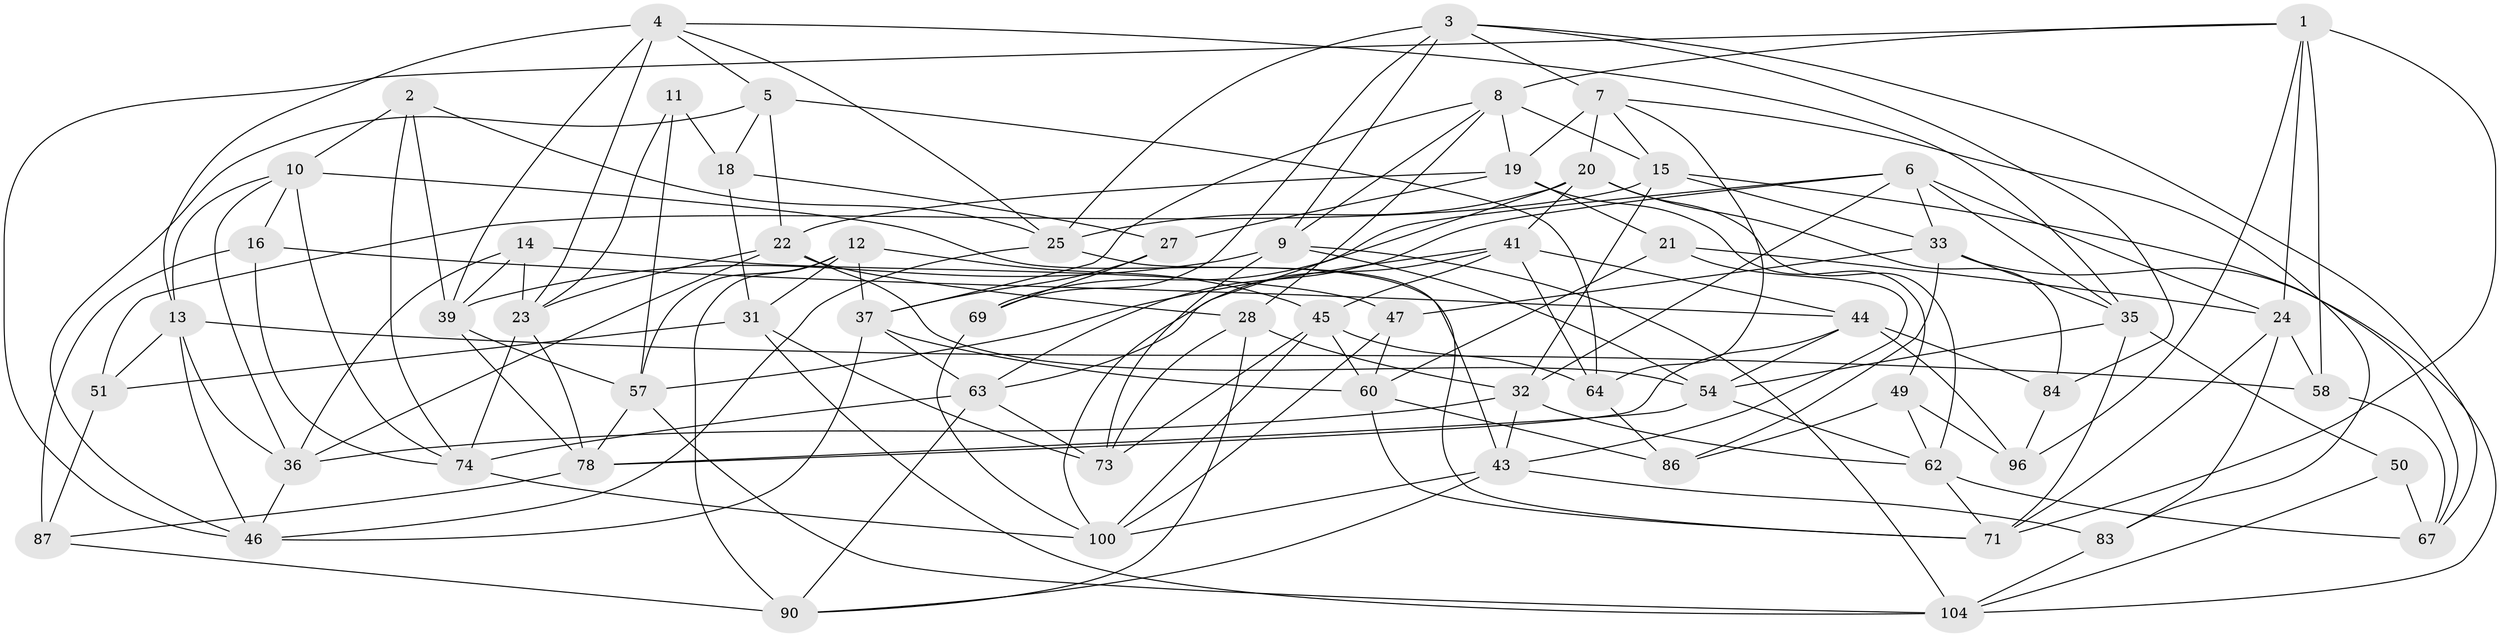 // Generated by graph-tools (version 1.1) at 2025/24/03/03/25 07:24:22]
// undirected, 63 vertices, 166 edges
graph export_dot {
graph [start="1"]
  node [color=gray90,style=filled];
  1 [super="+48"];
  2;
  3 [super="+103"];
  4 [super="+29"];
  5 [super="+101"];
  6 [super="+105"];
  7 [super="+59"];
  8 [super="+42"];
  9 [super="+56"];
  10 [super="+17"];
  11;
  12 [super="+40"];
  13 [super="+55"];
  14;
  15 [super="+30"];
  16;
  18 [super="+52"];
  19 [super="+107"];
  20 [super="+26"];
  21;
  22 [super="+34"];
  23 [super="+85"];
  24 [super="+88"];
  25 [super="+72"];
  27;
  28 [super="+38"];
  31 [super="+53"];
  32 [super="+99"];
  33 [super="+75"];
  35 [super="+61"];
  36 [super="+76"];
  37 [super="+82"];
  39 [super="+108"];
  41 [super="+70"];
  43 [super="+102"];
  44 [super="+66"];
  45 [super="+98"];
  46 [super="+65"];
  47;
  49;
  50;
  51;
  54 [super="+68"];
  57 [super="+80"];
  58;
  60 [super="+93"];
  62 [super="+97"];
  63 [super="+81"];
  64 [super="+95"];
  67 [super="+79"];
  69;
  71 [super="+77"];
  73 [super="+89"];
  74 [super="+91"];
  78 [super="+92"];
  83;
  84;
  86;
  87;
  90 [super="+94"];
  96;
  100 [super="+109"];
  104 [super="+106"];
  1 -- 24;
  1 -- 8;
  1 -- 58;
  1 -- 96;
  1 -- 46;
  1 -- 71;
  2 -- 39;
  2 -- 25;
  2 -- 10;
  2 -- 74;
  3 -- 9;
  3 -- 69;
  3 -- 67;
  3 -- 25;
  3 -- 84;
  3 -- 7;
  4 -- 23;
  4 -- 13;
  4 -- 25;
  4 -- 5;
  4 -- 39;
  4 -- 35;
  5 -- 64 [weight=2];
  5 -- 18;
  5 -- 46;
  5 -- 22;
  6 -- 35;
  6 -- 69;
  6 -- 32;
  6 -- 24;
  6 -- 33;
  6 -- 63;
  7 -- 20;
  7 -- 83;
  7 -- 19;
  7 -- 64;
  7 -- 15;
  8 -- 9;
  8 -- 19;
  8 -- 37;
  8 -- 28;
  8 -- 15;
  9 -- 73;
  9 -- 39;
  9 -- 54;
  9 -- 104;
  10 -- 16;
  10 -- 43;
  10 -- 74;
  10 -- 36;
  10 -- 13;
  11 -- 57;
  11 -- 18 [weight=2];
  11 -- 23;
  12 -- 45;
  12 -- 90 [weight=2];
  12 -- 57;
  12 -- 31;
  12 -- 37;
  13 -- 58;
  13 -- 51;
  13 -- 46;
  13 -- 36;
  14 -- 47;
  14 -- 23;
  14 -- 39;
  14 -- 36;
  15 -- 32;
  15 -- 67;
  15 -- 33;
  15 -- 51;
  16 -- 87;
  16 -- 44;
  16 -- 74;
  18 -- 31 [weight=2];
  18 -- 27;
  19 -- 21;
  19 -- 22;
  19 -- 27;
  19 -- 49;
  20 -- 84;
  20 -- 41;
  20 -- 100;
  20 -- 25;
  20 -- 62;
  21 -- 60;
  21 -- 24;
  21 -- 43;
  22 -- 28;
  22 -- 54;
  22 -- 36;
  22 -- 23;
  23 -- 74;
  23 -- 78;
  24 -- 71;
  24 -- 58;
  24 -- 83;
  25 -- 46;
  25 -- 71;
  27 -- 37;
  27 -- 69;
  28 -- 32;
  28 -- 73 [weight=2];
  28 -- 90;
  31 -- 104;
  31 -- 51;
  31 -- 73;
  32 -- 36;
  32 -- 43;
  32 -- 62;
  33 -- 47;
  33 -- 104;
  33 -- 86;
  33 -- 35;
  35 -- 54;
  35 -- 50;
  35 -- 71;
  36 -- 46;
  37 -- 60;
  37 -- 63;
  37 -- 46;
  39 -- 78;
  39 -- 57;
  41 -- 64;
  41 -- 44;
  41 -- 63;
  41 -- 57;
  41 -- 45;
  43 -- 83;
  43 -- 100;
  43 -- 90;
  44 -- 96;
  44 -- 78;
  44 -- 54;
  44 -- 84;
  45 -- 100;
  45 -- 73;
  45 -- 64;
  45 -- 60;
  47 -- 100;
  47 -- 60;
  49 -- 86;
  49 -- 96;
  49 -- 62;
  50 -- 67 [weight=2];
  50 -- 104;
  51 -- 87;
  54 -- 62;
  54 -- 78;
  57 -- 104;
  57 -- 78;
  58 -- 67;
  60 -- 71;
  60 -- 86;
  62 -- 67;
  62 -- 71;
  63 -- 74;
  63 -- 73;
  63 -- 90;
  64 -- 86;
  69 -- 100;
  74 -- 100;
  78 -- 87;
  83 -- 104;
  84 -- 96;
  87 -- 90;
}
